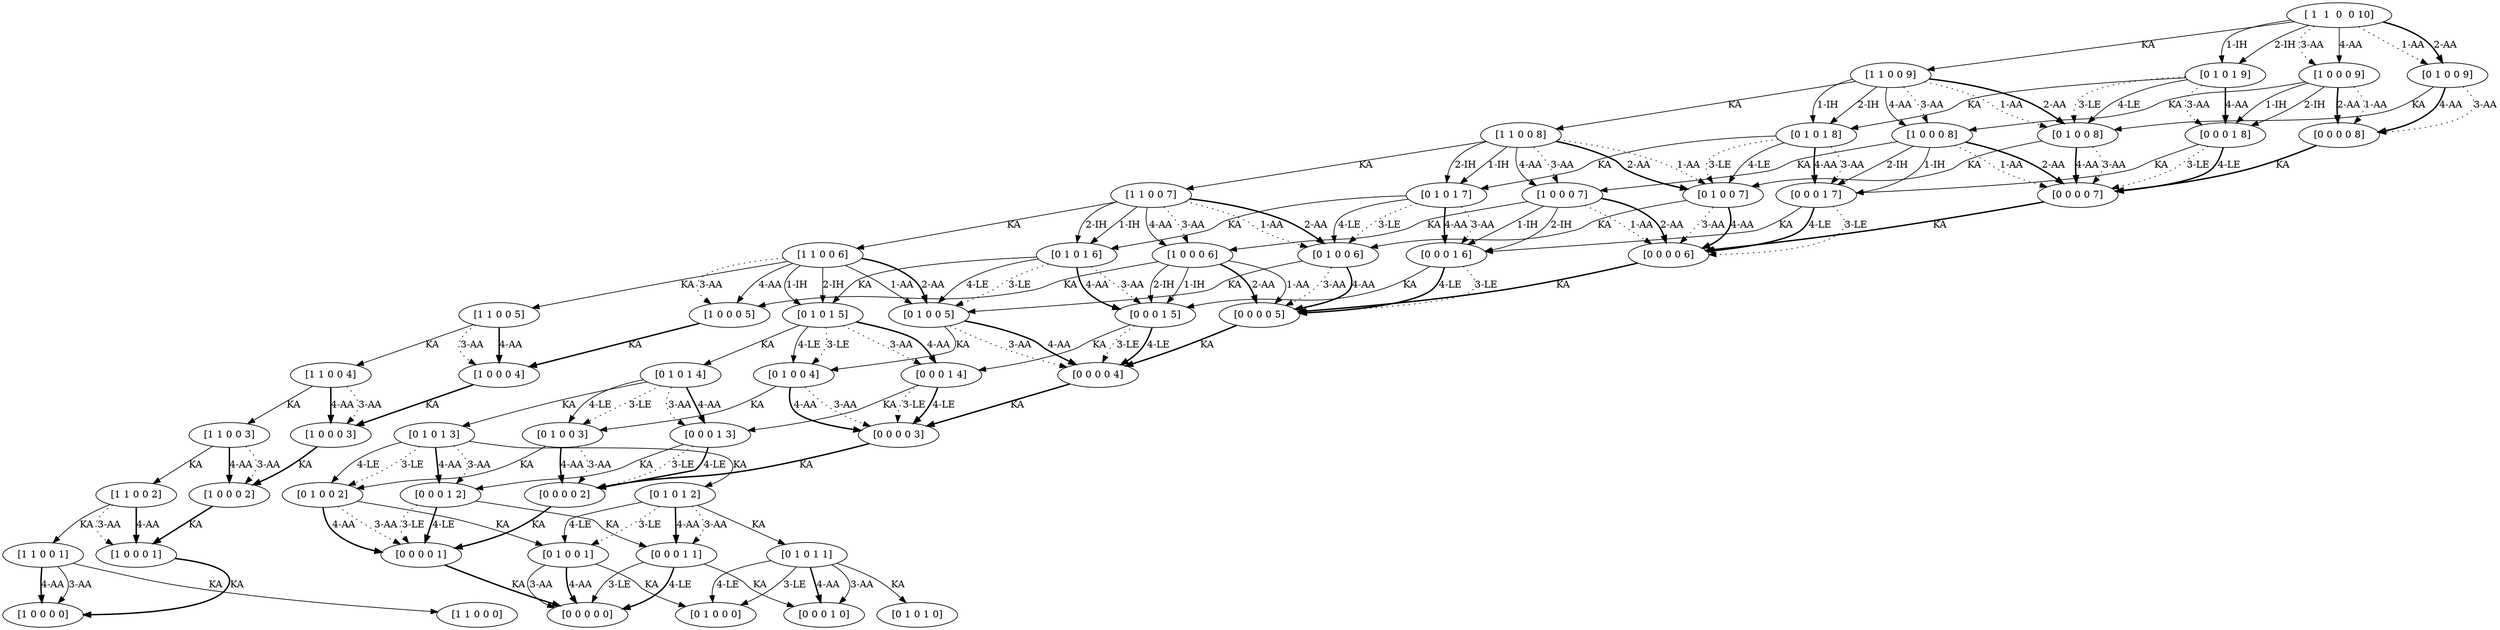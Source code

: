 digraph  {
	node [label="\N"];
	128	 [capacity="[0 1]",
		label="[0 1 0 0 7]",
		stock="[0 0]",
		time=7,
		value=3956.75];
	171	 [capacity="[0 0]",
		label="[0 0 0 0 6]",
		stock="[0 0]",
		time=6,
		value=0.0];
	128 -> 171 [key=3,
	goal="[0 0 0 0 6]",
	label="3-AA",
	modus=AA,
	not_best_politic=True,
	op=0,
	revenue=0,
	style=dotted,
	time=7,
	weight=0,
	weight_goal=0.0];
128 -> 171 [key=4,
goal="[0 0 0 0 6]",
label="4-AA",
modus=AA,
not_best_politic=False,
op=1,
revenue=5000,
style=bold,
time=7,
weight=1304.0,
weight_goal=0.0];
127 [capacity="[0 1]",
label="[0 1 0 0 6]",
stock="[0 0]",
time=6,
value=3696.0];
128 -> 127 [key=0,
goal="[0 1 0 0 6]",
label=KA,
modus=KA,
not_best_politic=True,
revenue=0,
time=7,
weight=0.0,
weight_goal=3696.0];
129 [capacity="[0 1]",
label="[0 1 0 0 8]",
stock="[0 0]",
time=8,
value=4165.38];
129 -> 128 [key=0,
goal="[0 1 0 0 7]",
label=KA,
modus=KA,
not_best_politic=True,
revenue=0,
time=8,
weight=0.0,
weight_goal=3956.75];
172 [capacity="[0 0]",
label="[0 0 0 0 7]",
stock="[0 0]",
time=7,
value=0.0];
129 -> 172 [key=3,
goal="[0 0 0 0 7]",
label="3-AA",
modus=AA,
not_best_politic=True,
op=0,
revenue=0,
style=dotted,
time=8,
weight=0,
weight_goal=0.0];
129 -> 172 [key=4,
goal="[0 0 0 0 7]",
label="4-AA",
modus=AA,
not_best_politic=False,
op=1,
revenue=5000,
style=bold,
time=8,
weight=1043.25,
weight_goal=0.0];
130 [capacity="[0 1]",
label="[0 1 0 0 9]",
stock="[0 0]",
time=9,
value=4332.25];
130 -> 129 [key=0,
goal="[0 1 0 0 8]",
label=KA,
modus=KA,
not_best_politic=True,
revenue=0,
time=9,
weight=0.0,
weight_goal=4165.38];
173 [capacity="[0 0]",
label="[0 0 0 0 8]",
stock="[0 0]",
time=8,
value=0.0];
130 -> 173 [key=3,
goal="[0 0 0 0 8]",
label="3-AA",
modus=AA,
not_best_politic=True,
op=0,
revenue=0,
style=dotted,
time=9,
weight=0,
weight_goal=0.0];
130 -> 173 [key=4,
goal="[0 0 0 0 8]",
label="4-AA",
modus=AA,
not_best_politic=False,
op=1,
revenue=5000,
style=bold,
time=9,
weight=834.625,
weight_goal=0.0];
43 [capacity="[1 1]",
label="[ 1  1  0  0 10]",
stock="[0 0]",
time=10,
value=8897.5];
43 -> 130 [key=1,
goal="[0 1 0 0 9]",
label="1-AA",
modus=AA,
not_best_politic=True,
op=0,
revenue=0,
style=dotted,
time=10,
weight=0,
weight_goal=4332.25];
43 -> 130 [key=2,
goal="[0 1 0 0 9]",
label="2-AA",
modus=AA,
not_best_politic=False,
op=1,
revenue=5000,
style=bold,
time=10,
weight=752.75,
weight_goal=4332.25];
42 [capacity="[1 1]",
label="[1 1 0 0 9]",
stock="[0 0]",
time=9,
value=8579.5];
43 -> 42 [key=0,
goal="[1 1 0 0 9]",
label=KA,
modus=KA,
not_best_politic=True,
revenue=0,
time=10,
weight=0.0,
weight_goal=8579.5];
119 [capacity="[0 1]",
label="[0 1 0 1 9]",
stock="[0 1]",
time=9,
value=8664.5];
43 -> 119 [key=1,
goal="[0 1 0 1 9]",
label="1-IH",
modus=IH,
not_best_politic=True,
op=1,
revenue=0,
time=10,
weight=85.0,
weight_goal=8664.5];
43 -> 119 [key=2,
goal="[0 1 0 1 9]",
label="2-IH",
modus=IH,
not_best_politic=True,
op=1,
revenue=0,
time=10,
weight=85.0,
weight_goal=8664.5];
86 [capacity="[1 0]",
label="[1 0 0 0 9]",
stock="[0 0]",
time=9,
value=4247.12];
43 -> 86 [key=3,
goal="[1 0 0 0 9]",
label="3-AA",
modus=AA,
not_best_politic=True,
op=0,
revenue=0,
style=dotted,
time=10,
weight=0,
weight_goal=4247.12];
43 -> 86 [key=4,
goal="[1 0 0 0 9]",
label="4-AA",
modus=AA,
not_best_politic=True,
op=1,
revenue=5000,
time=10,
weight=667.625,
weight_goal=4247.12];
154 [capacity="[0 0]",
label="[0 0 0 1 0]",
stock="[0 1]",
time=0,
value=0.0];
155 [capacity="[0 0]",
label="[0 0 0 1 1]",
stock="[0 1]",
time=1,
value=1020.0];
155 -> 154 [key=0,
goal="[0 0 0 1 0]",
label=KA,
modus=KA,
not_best_politic=True,
revenue=0,
time=1,
weight=0.0,
weight_goal=0.0];
165 [capacity="[0 0]",
label="[0 0 0 0 0]",
stock="[0 0]",
time=0,
value=0.0];
155 -> 165 [key=3,
goal="[0 0 0 0 0]",
label="3-LE",
modus=LE,
not_best_politic=True,
op=1,
revenue=100,
time=1,
weight=100.0,
weight_goal=0.0];
155 -> 165 [key=4,
goal="[0 0 0 0 0]",
label="4-LE",
modus=LE,
not_best_politic=False,
op=1,
revenue=5000,
style=bold,
time=1,
weight=5000.0,
weight_goal=0.0];
156 [capacity="[0 0]",
label="[0 0 0 1 2]",
stock="[0 1]",
time=2,
value=1816.0];
156 -> 155 [key=0,
goal="[0 0 0 1 1]",
label=KA,
modus=KA,
not_best_politic=True,
revenue=0,
time=2,
weight=0.0,
weight_goal=1020.0];
166 [capacity="[0 0]",
label="[0 0 0 0 1]",
stock="[0 0]",
time=1,
value=0.0];
156 -> 166 [key=3,
goal="[0 0 0 0 1]",
label="3-LE",
modus=LE,
not_best_politic=True,
op=0,
revenue=0,
style=dotted,
time=2,
weight=0,
weight_goal=0.0];
156 -> 166 [key=4,
goal="[0 0 0 0 1]",
label="4-LE",
modus=LE,
not_best_politic=False,
op=1,
revenue=5000,
style=bold,
time=2,
weight=3980.0,
weight_goal=0.0];
157 [capacity="[0 0]",
label="[0 0 0 1 3]",
stock="[0 1]",
time=3,
value=2453.0];
157 -> 156 [key=0,
goal="[0 0 0 1 2]",
label=KA,
modus=KA,
not_best_politic=True,
revenue=0,
time=3,
weight=0.0,
weight_goal=1816.0];
167 [capacity="[0 0]",
label="[0 0 0 0 2]",
stock="[0 0]",
time=2,
value=0.0];
157 -> 167 [key=3,
goal="[0 0 0 0 2]",
label="3-LE",
modus=LE,
not_best_politic=True,
op=0,
revenue=0,
style=dotted,
time=3,
weight=0,
weight_goal=0.0];
157 -> 167 [key=4,
goal="[0 0 0 0 2]",
label="4-LE",
modus=LE,
not_best_politic=False,
op=1,
revenue=5000,
style=bold,
time=3,
weight=3184.0,
weight_goal=0.0];
158 [capacity="[0 0]",
label="[0 0 0 1 4]",
stock="[0 1]",
time=4,
value=2962.5];
158 -> 157 [key=0,
goal="[0 0 0 1 3]",
label=KA,
modus=KA,
not_best_politic=True,
revenue=0,
time=4,
weight=0.0,
weight_goal=2453.0];
168 [capacity="[0 0]",
label="[0 0 0 0 3]",
stock="[0 0]",
time=3,
value=0.0];
158 -> 168 [key=3,
goal="[0 0 0 0 3]",
label="3-LE",
modus=LE,
not_best_politic=True,
op=0,
revenue=0,
style=dotted,
time=4,
weight=0,
weight_goal=0.0];
158 -> 168 [key=4,
goal="[0 0 0 0 3]",
label="4-LE",
modus=LE,
not_best_politic=False,
op=1,
revenue=5000,
style=bold,
time=4,
weight=2547.0,
weight_goal=0.0];
159 [capacity="[0 0]",
label="[0 0 0 1 5]",
stock="[0 1]",
time=5,
value=3370.0];
159 -> 158 [key=0,
goal="[0 0 0 1 4]",
label=KA,
modus=KA,
not_best_politic=True,
revenue=0,
time=5,
weight=0.0,
weight_goal=2962.5];
169 [capacity="[0 0]",
label="[0 0 0 0 4]",
stock="[0 0]",
time=4,
value=0.0];
159 -> 169 [key=3,
goal="[0 0 0 0 4]",
label="3-LE",
modus=LE,
not_best_politic=True,
op=0,
revenue=0,
style=dotted,
time=5,
weight=0,
weight_goal=0.0];
159 -> 169 [key=4,
goal="[0 0 0 0 4]",
label="4-LE",
modus=LE,
not_best_politic=False,
op=1,
revenue=5000,
style=bold,
time=5,
weight=2037.5,
weight_goal=0.0];
160 [capacity="[0 0]",
label="[0 0 0 1 6]",
stock="[0 1]",
time=6,
value=3696.0];
160 -> 159 [key=0,
goal="[0 0 0 1 5]",
label=KA,
modus=KA,
not_best_politic=True,
revenue=0,
time=6,
weight=0.0,
weight_goal=3370.0];
170 [capacity="[0 0]",
label="[0 0 0 0 5]",
stock="[0 0]",
time=5,
value=0.0];
160 -> 170 [key=3,
goal="[0 0 0 0 5]",
label="3-LE",
modus=LE,
not_best_politic=True,
op=0,
revenue=0,
style=dotted,
time=6,
weight=0,
weight_goal=0.0];
160 -> 170 [key=4,
goal="[0 0 0 0 5]",
label="4-LE",
modus=LE,
not_best_politic=False,
op=1,
revenue=5000,
style=bold,
time=6,
weight=1630.0,
weight_goal=0.0];
33 [capacity="[1 1]",
label="[1 1 0 0 0]",
stock="[0 0]",
time=0,
value=0.0];
34 [capacity="[1 1]",
label="[1 1 0 0 1]",
stock="[0 0]",
time=1,
value=1020.0];
34 -> 33 [key=0,
goal="[1 1 0 0 0]",
label=KA,
modus=KA,
not_best_politic=True,
revenue=0,
time=1,
weight=0.0,
weight_goal=0.0];
77 [capacity="[1 0]",
label="[1 0 0 0 0]",
stock="[0 0]",
time=0,
value=0.0];
34 -> 77 [key=3,
goal="[1 0 0 0 0]",
label="3-AA",
modus=AA,
not_best_politic=True,
op=1,
revenue=100,
time=1,
weight=100.0,
weight_goal=0.0];
34 -> 77 [key=4,
goal="[1 0 0 0 0]",
label="4-AA",
modus=AA,
not_best_politic=False,
op=1,
revenue=5000,
style=bold,
time=1,
weight=5000.0,
weight_goal=0.0];
35 [capacity="[1 1]",
label="[1 1 0 0 2]",
stock="[0 0]",
time=2,
value=1816.0];
35 -> 34 [key=0,
goal="[1 1 0 0 1]",
label=KA,
modus=KA,
not_best_politic=True,
revenue=0,
time=2,
weight=0.0,
weight_goal=1020.0];
78 [capacity="[1 0]",
label="[1 0 0 0 1]",
stock="[0 0]",
time=1,
value=0.0];
35 -> 78 [key=3,
goal="[1 0 0 0 1]",
label="3-AA",
modus=AA,
not_best_politic=True,
op=0,
revenue=0,
style=dotted,
time=2,
weight=0,
weight_goal=0.0];
35 -> 78 [key=4,
goal="[1 0 0 0 1]",
label="4-AA",
modus=AA,
not_best_politic=False,
op=1,
revenue=5000,
style=bold,
time=2,
weight=3980.0,
weight_goal=0.0];
36 [capacity="[1 1]",
label="[1 1 0 0 3]",
stock="[0 0]",
time=3,
value=2453.0];
36 -> 35 [key=0,
goal="[1 1 0 0 2]",
label=KA,
modus=KA,
not_best_politic=True,
revenue=0,
time=3,
weight=0.0,
weight_goal=1816.0];
79 [capacity="[1 0]",
label="[1 0 0 0 2]",
stock="[0 0]",
time=2,
value=0.0];
36 -> 79 [key=3,
goal="[1 0 0 0 2]",
label="3-AA",
modus=AA,
not_best_politic=True,
op=0,
revenue=0,
style=dotted,
time=3,
weight=0,
weight_goal=0.0];
36 -> 79 [key=4,
goal="[1 0 0 0 2]",
label="4-AA",
modus=AA,
not_best_politic=False,
op=1,
revenue=5000,
style=bold,
time=3,
weight=3184.0,
weight_goal=0.0];
37 [capacity="[1 1]",
label="[1 1 0 0 4]",
stock="[0 0]",
time=4,
value=2962.5];
37 -> 36 [key=0,
goal="[1 1 0 0 3]",
label=KA,
modus=KA,
not_best_politic=True,
revenue=0,
time=4,
weight=0.0,
weight_goal=2453.0];
80 [capacity="[1 0]",
label="[1 0 0 0 3]",
stock="[0 0]",
time=3,
value=0.0];
37 -> 80 [key=3,
goal="[1 0 0 0 3]",
label="3-AA",
modus=AA,
not_best_politic=True,
op=0,
revenue=0,
style=dotted,
time=4,
weight=0,
weight_goal=0.0];
37 -> 80 [key=4,
goal="[1 0 0 0 3]",
label="4-AA",
modus=AA,
not_best_politic=False,
op=1,
revenue=5000,
style=bold,
time=4,
weight=2547.0,
weight_goal=0.0];
38 [capacity="[1 1]",
label="[1 1 0 0 5]",
stock="[0 0]",
time=5,
value=3370.0];
38 -> 37 [key=0,
goal="[1 1 0 0 4]",
label=KA,
modus=KA,
not_best_politic=True,
revenue=0,
time=5,
weight=0.0,
weight_goal=2962.5];
81 [capacity="[1 0]",
label="[1 0 0 0 4]",
stock="[0 0]",
time=4,
value=0.0];
38 -> 81 [key=3,
goal="[1 0 0 0 4]",
label="3-AA",
modus=AA,
not_best_politic=True,
op=0,
revenue=0,
style=dotted,
time=5,
weight=0,
weight_goal=0.0];
38 -> 81 [key=4,
goal="[1 0 0 0 4]",
label="4-AA",
modus=AA,
not_best_politic=False,
op=1,
revenue=5000,
style=bold,
time=5,
weight=2037.5,
weight_goal=0.0];
167 -> 166 [key=0,
goal="[0 0 0 0 1]",
label=KA,
modus=KA,
not_best_politic=False,
revenue=0,
style=bold,
time=2,
weight=0.0,
weight_goal=0.0];
168 -> 167 [key=0,
goal="[0 0 0 0 2]",
label=KA,
modus=KA,
not_best_politic=False,
revenue=0,
style=bold,
time=3,
weight=0.0,
weight_goal=0.0];
169 -> 168 [key=0,
goal="[0 0 0 0 3]",
label=KA,
modus=KA,
not_best_politic=False,
revenue=0,
style=bold,
time=4,
weight=0.0,
weight_goal=0.0];
170 -> 169 [key=0,
goal="[0 0 0 0 4]",
label=KA,
modus=KA,
not_best_politic=False,
revenue=0,
style=bold,
time=5,
weight=0.0,
weight_goal=0.0];
171 -> 170 [key=0,
goal="[0 0 0 0 5]",
label=KA,
modus=KA,
not_best_politic=False,
revenue=0,
style=bold,
time=6,
weight=0.0,
weight_goal=0.0];
172 -> 171 [key=0,
goal="[0 0 0 0 6]",
label=KA,
modus=KA,
not_best_politic=False,
revenue=0,
style=bold,
time=7,
weight=0.0,
weight_goal=0.0];
173 -> 172 [key=0,
goal="[0 0 0 0 7]",
label=KA,
modus=KA,
not_best_politic=False,
revenue=0,
style=bold,
time=8,
weight=0.0,
weight_goal=0.0];
40 [capacity="[1 1]",
label="[1 1 0 0 7]",
stock="[0 0]",
time=7,
value=7382.0];
83 [capacity="[1 0]",
label="[1 0 0 0 6]",
stock="[0 0]",
time=6,
value=2368.0];
40 -> 83 [key=3,
goal="[1 0 0 0 6]",
label="3-AA",
modus=AA,
not_best_politic=True,
op=0,
revenue=0,
style=dotted,
time=7,
weight=0,
weight_goal=2368.0];
40 -> 83 [key=4,
goal="[1 0 0 0 6]",
label="4-AA",
modus=AA,
not_best_politic=True,
op=1,
revenue=5000,
time=7,
weight=1304.0,
weight_goal=2368.0];
39 [capacity="[1 1]",
label="[1 1 0 0 6]",
stock="[0 0]",
time=6,
value=6064.0];
40 -> 39 [key=0,
goal="[1 1 0 0 6]",
label=KA,
modus=KA,
not_best_politic=True,
revenue=0,
time=7,
weight=0.0,
weight_goal=6064.0];
116 [capacity="[0 1]",
label="[0 1 0 1 6]",
stock="[0 1]",
time=6,
value=7392.0];
40 -> 116 [key=1,
goal="[0 1 0 1 6]",
label="1-IH",
modus=IH,
not_best_politic=True,
op=1,
revenue=0,
time=7,
weight=1328.0,
weight_goal=7392.0];
40 -> 116 [key=2,
goal="[0 1 0 1 6]",
label="2-IH",
modus=IH,
not_best_politic=True,
op=1,
revenue=0,
time=7,
weight=1328.0,
weight_goal=7392.0];
40 -> 127 [key=1,
goal="[0 1 0 0 6]",
label="1-AA",
modus=AA,
not_best_politic=True,
op=0,
revenue=0,
style=dotted,
time=7,
weight=0,
weight_goal=3696.0];
40 -> 127 [key=2,
goal="[0 1 0 0 6]",
label="2-AA",
modus=AA,
not_best_politic=False,
op=1,
revenue=5000,
style=bold,
time=7,
weight=2632.0,
weight_goal=3696.0];
42 -> 129 [key=1,
goal="[0 1 0 0 8]",
label="1-AA",
modus=AA,
not_best_politic=True,
op=0,
revenue=0,
style=dotted,
time=9,
weight=0,
weight_goal=4165.38];
42 -> 129 [key=2,
goal="[0 1 0 0 8]",
label="2-AA",
modus=AA,
not_best_politic=False,
op=1,
revenue=5000,
style=bold,
time=9,
weight=1046.75,
weight_goal=4165.38];
85 [capacity="[1 0]",
label="[1 0 0 0 8]",
stock="[0 0]",
time=8,
value=3952.62];
42 -> 85 [key=3,
goal="[1 0 0 0 8]",
label="3-AA",
modus=AA,
not_best_politic=True,
op=0,
revenue=0,
style=dotted,
time=9,
weight=0,
weight_goal=3952.62];
42 -> 85 [key=4,
goal="[1 0 0 0 8]",
label="4-AA",
modus=AA,
not_best_politic=True,
op=1,
revenue=5000,
time=9,
weight=834.0,
weight_goal=3952.62];
118 [capacity="[0 1]",
label="[0 1 0 1 8]",
stock="[0 1]",
time=8,
value=8330.75];
42 -> 118 [key=1,
goal="[0 1 0 1 8]",
label="1-IH",
modus=IH,
not_best_politic=True,
op=1,
revenue=0,
time=9,
weight=212.125,
weight_goal=8330.75];
42 -> 118 [key=2,
goal="[0 1 0 1 8]",
label="2-IH",
modus=IH,
not_best_politic=True,
op=1,
revenue=0,
time=9,
weight=212.125,
weight_goal=8330.75];
41 [capacity="[1 1]",
label="[1 1 0 0 8]",
stock="[0 0]",
time=8,
value=8118.62];
42 -> 41 [key=0,
goal="[1 1 0 0 8]",
label=KA,
modus=KA,
not_best_politic=True,
revenue=0,
time=9,
weight=0.0,
weight_goal=8118.62];
161 [capacity="[0 0]",
label="[0 0 0 1 7]",
stock="[0 1]",
time=7,
value=3956.75];
161 -> 160 [key=0,
goal="[0 0 0 1 6]",
label=KA,
modus=KA,
not_best_politic=True,
revenue=0,
time=7,
weight=0.0,
weight_goal=3696.0];
161 -> 171 [key=3,
goal="[0 0 0 0 6]",
label="3-LE",
modus=LE,
not_best_politic=True,
op=0,
revenue=0,
style=dotted,
time=7,
weight=0,
weight_goal=0.0];
161 -> 171 [key=4,
goal="[0 0 0 0 6]",
label="4-LE",
modus=LE,
not_best_politic=False,
op=1,
revenue=5000,
style=bold,
time=7,
weight=1304.0,
weight_goal=0.0];
119 -> 129 [key=3,
goal="[0 1 0 0 8]",
label="3-LE",
modus=LE,
not_best_politic=True,
op=0,
revenue=0,
style=dotted,
time=9,
weight=0,
weight_goal=4165.38];
119 -> 129 [key=4,
goal="[0 1 0 0 8]",
label="4-LE",
modus=LE,
not_best_politic=True,
op=1,
revenue=5000,
time=9,
weight=834.625,
weight_goal=4165.38];
162 [capacity="[0 0]",
label="[0 0 0 1 8]",
stock="[0 1]",
time=8,
value=4165.38];
119 -> 162 [key=3,
goal="[0 0 0 1 8]",
label="3-AA",
modus=AA,
not_best_politic=True,
op=0,
revenue=0,
style=dotted,
time=9,
weight=0,
weight_goal=4165.38];
119 -> 162 [key=4,
goal="[0 0 0 1 8]",
label="4-AA",
modus=AA,
not_best_politic=False,
op=1,
revenue=5000,
style=bold,
time=9,
weight=834.625,
weight_goal=4165.38];
119 -> 118 [key=0,
goal="[0 1 0 1 8]",
label=KA,
modus=KA,
not_best_politic=True,
revenue=0,
time=9,
weight=0.0,
weight_goal=8330.75];
162 -> 172 [key=3,
goal="[0 0 0 0 7]",
label="3-LE",
modus=LE,
not_best_politic=True,
op=0,
revenue=0,
style=dotted,
time=8,
weight=0,
weight_goal=0.0];
162 -> 172 [key=4,
goal="[0 0 0 0 7]",
label="4-LE",
modus=LE,
not_best_politic=False,
op=1,
revenue=5000,
style=bold,
time=8,
weight=1043.25,
weight_goal=0.0];
162 -> 161 [key=0,
goal="[0 0 0 1 7]",
label=KA,
modus=KA,
not_best_politic=True,
revenue=0,
time=8,
weight=0.0,
weight_goal=3956.75];
78 -> 77 [key=0,
goal="[1 0 0 0 0]",
label=KA,
modus=KA,
not_best_politic=False,
revenue=0,
style=bold,
time=1,
weight=0.0,
weight_goal=0.0];
80 -> 79 [key=0,
goal="[1 0 0 0 2]",
label=KA,
modus=KA,
not_best_politic=False,
revenue=0,
style=bold,
time=3,
weight=0.0,
weight_goal=0.0];
81 -> 80 [key=0,
goal="[1 0 0 0 3]",
label=KA,
modus=KA,
not_best_politic=False,
revenue=0,
style=bold,
time=4,
weight=0.0,
weight_goal=0.0];
82 [capacity="[1 0]",
label="[1 0 0 0 5]",
stock="[0 0]",
time=5,
value=0.0];
82 -> 81 [key=0,
goal="[1 0 0 0 4]",
label=KA,
modus=KA,
not_best_politic=False,
revenue=0,
style=bold,
time=5,
weight=0.0,
weight_goal=0.0];
83 -> 159 [key=1,
goal="[0 0 0 1 5]",
label="1-IH",
modus=IH,
not_best_politic=True,
op=1,
revenue=0,
time=6,
weight=3370.0,
weight_goal=3370.0];
83 -> 159 [key=2,
goal="[0 0 0 1 5]",
label="2-IH",
modus=IH,
not_best_politic=True,
op=1,
revenue=0,
time=6,
weight=3370.0,
weight_goal=3370.0];
83 -> 170 [key=1,
goal="[0 0 0 0 5]",
label="1-AA",
modus=AA,
not_best_politic=True,
op=1,
revenue=100,
time=6,
weight=100.0,
weight_goal=0.0];
83 -> 170 [key=2,
goal="[0 0 0 0 5]",
label="2-AA",
modus=AA,
not_best_politic=False,
op=1,
revenue=5000,
style=bold,
time=6,
weight=5000.0,
weight_goal=0.0];
83 -> 82 [key=0,
goal="[1 0 0 0 5]",
label=KA,
modus=KA,
not_best_politic=True,
revenue=0,
time=6,
weight=0.0,
weight_goal=0.0];
84 [capacity="[1 0]",
label="[1 0 0 0 7]",
stock="[0 0]",
time=7,
value=3425.5];
84 -> 160 [key=1,
goal="[0 0 0 1 6]",
label="1-IH",
modus=IH,
not_best_politic=True,
op=1,
revenue=0,
time=7,
weight=1328.0,
weight_goal=3696.0];
84 -> 160 [key=2,
goal="[0 0 0 1 6]",
label="2-IH",
modus=IH,
not_best_politic=True,
op=1,
revenue=0,
time=7,
weight=1328.0,
weight_goal=3696.0];
84 -> 171 [key=1,
goal="[0 0 0 0 6]",
label="1-AA",
modus=AA,
not_best_politic=True,
op=0,
revenue=0,
style=dotted,
time=7,
weight=0,
weight_goal=0.0];
84 -> 171 [key=2,
goal="[0 0 0 0 6]",
label="2-AA",
modus=AA,
not_best_politic=False,
op=1,
revenue=5000,
style=bold,
time=7,
weight=2632.0,
weight_goal=0.0];
84 -> 83 [key=0,
goal="[1 0 0 0 6]",
label=KA,
modus=KA,
not_best_politic=True,
revenue=0,
time=7,
weight=0.0,
weight_goal=2368.0];
85 -> 172 [key=1,
goal="[0 0 0 0 7]",
label="1-AA",
modus=AA,
not_best_politic=True,
op=0,
revenue=0,
style=dotted,
time=8,
weight=0,
weight_goal=0.0];
85 -> 172 [key=2,
goal="[0 0 0 0 7]",
label="2-AA",
modus=AA,
not_best_politic=False,
op=1,
revenue=5000,
style=bold,
time=8,
weight=1574.5,
weight_goal=0.0];
85 -> 161 [key=1,
goal="[0 0 0 1 7]",
label="1-IH",
modus=IH,
not_best_politic=True,
op=1,
revenue=0,
time=8,
weight=531.25,
weight_goal=3956.75];
85 -> 161 [key=2,
goal="[0 0 0 1 7]",
label="2-IH",
modus=IH,
not_best_politic=True,
op=1,
revenue=0,
time=8,
weight=531.25,
weight_goal=3956.75];
85 -> 84 [key=0,
goal="[1 0 0 0 7]",
label=KA,
modus=KA,
not_best_politic=True,
revenue=0,
time=8,
weight=0.0,
weight_goal=3425.5];
86 -> 173 [key=1,
goal="[0 0 0 0 8]",
label="1-AA",
modus=AA,
not_best_politic=True,
op=0,
revenue=0,
style=dotted,
time=9,
weight=0,
weight_goal=0.0];
86 -> 173 [key=2,
goal="[0 0 0 0 8]",
label="2-AA",
modus=AA,
not_best_politic=False,
op=1,
revenue=5000,
style=bold,
time=9,
weight=1047.38,
weight_goal=0.0];
86 -> 162 [key=1,
goal="[0 0 0 1 8]",
label="1-IH",
modus=IH,
not_best_politic=True,
op=1,
revenue=0,
time=9,
weight=212.75,
weight_goal=4165.38];
86 -> 162 [key=2,
goal="[0 0 0 1 8]",
label="2-IH",
modus=IH,
not_best_politic=True,
op=1,
revenue=0,
time=9,
weight=212.75,
weight_goal=4165.38];
86 -> 85 [key=0,
goal="[1 0 0 0 8]",
label=KA,
modus=KA,
not_best_politic=True,
revenue=0,
time=9,
weight=0.0,
weight_goal=3952.62];
79 -> 78 [key=0,
goal="[1 0 0 0 1]",
label=KA,
modus=KA,
not_best_politic=False,
revenue=0,
style=bold,
time=2,
weight=0.0,
weight_goal=0.0];
166 -> 165 [key=0,
goal="[0 0 0 0 0]",
label=KA,
modus=KA,
not_best_politic=False,
revenue=0,
style=bold,
time=1,
weight=0.0,
weight_goal=0.0];
39 -> 38 [key=0,
goal="[1 1 0 0 5]",
label=KA,
modus=KA,
not_best_politic=True,
revenue=0,
time=6,
weight=0.0,
weight_goal=3370.0];
39 -> 82 [key=3,
goal="[1 0 0 0 5]",
label="3-AA",
modus=AA,
not_best_politic=True,
op=0,
revenue=0,
style=dotted,
time=6,
weight=0,
weight_goal=0.0];
39 -> 82 [key=4,
goal="[1 0 0 0 5]",
label="4-AA",
modus=AA,
not_best_politic=True,
op=1,
revenue=5000,
time=6,
weight=1630.0,
weight_goal=0.0];
115 [capacity="[0 1]",
label="[0 1 0 1 5]",
stock="[0 1]",
time=5,
value=6740.0];
39 -> 115 [key=1,
goal="[0 1 0 1 5]",
label="1-IH",
modus=IH,
not_best_politic=True,
op=1,
revenue=0,
time=6,
weight=3370.0,
weight_goal=6740.0];
39 -> 115 [key=2,
goal="[0 1 0 1 5]",
label="2-IH",
modus=IH,
not_best_politic=True,
op=1,
revenue=0,
time=6,
weight=3370.0,
weight_goal=6740.0];
126 [capacity="[0 1]",
label="[0 1 0 0 5]",
stock="[0 0]",
time=5,
value=3370.0];
39 -> 126 [key=1,
goal="[0 1 0 0 5]",
label="1-AA",
modus=AA,
not_best_politic=True,
op=1,
revenue=100,
time=6,
weight=100.0,
weight_goal=3370.0];
39 -> 126 [key=2,
goal="[0 1 0 0 5]",
label="2-AA",
modus=AA,
not_best_politic=False,
op=1,
revenue=5000,
style=bold,
time=6,
weight=5000.0,
weight_goal=3370.0];
110 [capacity="[0 1]",
label="[0 1 0 1 0]",
stock="[0 1]",
time=0,
value=0.0];
111 [capacity="[0 1]",
label="[0 1 0 1 1]",
stock="[0 1]",
time=1,
value=2040.0];
111 -> 154 [key=3,
goal="[0 0 0 1 0]",
label="3-AA",
modus=AA,
not_best_politic=True,
op=1,
revenue=100,
time=1,
weight=100.0,
weight_goal=0.0];
111 -> 154 [key=4,
goal="[0 0 0 1 0]",
label="4-AA",
modus=AA,
not_best_politic=False,
op=1,
revenue=5000,
style=bold,
time=1,
weight=5000.0,
weight_goal=0.0];
111 -> 110 [key=0,
goal="[0 1 0 1 0]",
label=KA,
modus=KA,
not_best_politic=True,
revenue=0,
time=1,
weight=0.0,
weight_goal=0.0];
121 [capacity="[0 1]",
label="[0 1 0 0 0]",
stock="[0 0]",
time=0,
value=0.0];
111 -> 121 [key=3,
goal="[0 1 0 0 0]",
label="3-LE",
modus=LE,
not_best_politic=True,
op=1,
revenue=100,
time=1,
weight=100.0,
weight_goal=0.0];
111 -> 121 [key=4,
goal="[0 1 0 0 0]",
label="4-LE",
modus=LE,
not_best_politic=True,
op=1,
revenue=5000,
time=1,
weight=5000.0,
weight_goal=0.0];
112 [capacity="[0 1]",
label="[0 1 0 1 2]",
stock="[0 1]",
time=2,
value=3632.0];
112 -> 155 [key=3,
goal="[0 0 0 1 1]",
label="3-AA",
modus=AA,
not_best_politic=True,
op=0,
revenue=0,
style=dotted,
time=2,
weight=0,
weight_goal=1020.0];
112 -> 155 [key=4,
goal="[0 0 0 1 1]",
label="4-AA",
modus=AA,
not_best_politic=False,
op=1,
revenue=5000,
style=bold,
time=2,
weight=3980.0,
weight_goal=1020.0];
112 -> 111 [key=0,
goal="[0 1 0 1 1]",
label=KA,
modus=KA,
not_best_politic=True,
revenue=0,
time=2,
weight=0.0,
weight_goal=2040.0];
122 [capacity="[0 1]",
label="[0 1 0 0 1]",
stock="[0 0]",
time=1,
value=1020.0];
112 -> 122 [key=3,
goal="[0 1 0 0 1]",
label="3-LE",
modus=LE,
not_best_politic=True,
op=0,
revenue=0,
style=dotted,
time=2,
weight=0,
weight_goal=1020.0];
112 -> 122 [key=4,
goal="[0 1 0 0 1]",
label="4-LE",
modus=LE,
not_best_politic=True,
op=1,
revenue=5000,
time=2,
weight=3980.0,
weight_goal=1020.0];
113 [capacity="[0 1]",
label="[0 1 0 1 3]",
stock="[0 1]",
time=3,
value=4906.0];
113 -> 156 [key=3,
goal="[0 0 0 1 2]",
label="3-AA",
modus=AA,
not_best_politic=True,
op=0,
revenue=0,
style=dotted,
time=3,
weight=0,
weight_goal=1816.0];
113 -> 156 [key=4,
goal="[0 0 0 1 2]",
label="4-AA",
modus=AA,
not_best_politic=False,
op=1,
revenue=5000,
style=bold,
time=3,
weight=3184.0,
weight_goal=1816.0];
113 -> 112 [key=0,
goal="[0 1 0 1 2]",
label=KA,
modus=KA,
not_best_politic=True,
revenue=0,
time=3,
weight=0.0,
weight_goal=3632.0];
123 [capacity="[0 1]",
label="[0 1 0 0 2]",
stock="[0 0]",
time=2,
value=1816.0];
113 -> 123 [key=3,
goal="[0 1 0 0 2]",
label="3-LE",
modus=LE,
not_best_politic=True,
op=0,
revenue=0,
style=dotted,
time=3,
weight=0,
weight_goal=1816.0];
113 -> 123 [key=4,
goal="[0 1 0 0 2]",
label="4-LE",
modus=LE,
not_best_politic=True,
op=1,
revenue=5000,
time=3,
weight=3184.0,
weight_goal=1816.0];
114 [capacity="[0 1]",
label="[0 1 0 1 4]",
stock="[0 1]",
time=4,
value=5925.0];
114 -> 157 [key=3,
goal="[0 0 0 1 3]",
label="3-AA",
modus=AA,
not_best_politic=True,
op=0,
revenue=0,
style=dotted,
time=4,
weight=0,
weight_goal=2453.0];
114 -> 157 [key=4,
goal="[0 0 0 1 3]",
label="4-AA",
modus=AA,
not_best_politic=False,
op=1,
revenue=5000,
style=bold,
time=4,
weight=2547.0,
weight_goal=2453.0];
114 -> 113 [key=0,
goal="[0 1 0 1 3]",
label=KA,
modus=KA,
not_best_politic=True,
revenue=0,
time=4,
weight=0.0,
weight_goal=4906.0];
124 [capacity="[0 1]",
label="[0 1 0 0 3]",
stock="[0 0]",
time=3,
value=2453.0];
114 -> 124 [key=3,
goal="[0 1 0 0 3]",
label="3-LE",
modus=LE,
not_best_politic=True,
op=0,
revenue=0,
style=dotted,
time=4,
weight=0,
weight_goal=2453.0];
114 -> 124 [key=4,
goal="[0 1 0 0 3]",
label="4-LE",
modus=LE,
not_best_politic=True,
op=1,
revenue=5000,
time=4,
weight=2547.0,
weight_goal=2453.0];
115 -> 158 [key=3,
goal="[0 0 0 1 4]",
label="3-AA",
modus=AA,
not_best_politic=True,
op=0,
revenue=0,
style=dotted,
time=5,
weight=0,
weight_goal=2962.5];
115 -> 158 [key=4,
goal="[0 0 0 1 4]",
label="4-AA",
modus=AA,
not_best_politic=False,
op=1,
revenue=5000,
style=bold,
time=5,
weight=2037.5,
weight_goal=2962.5];
115 -> 114 [key=0,
goal="[0 1 0 1 4]",
label=KA,
modus=KA,
not_best_politic=True,
revenue=0,
time=5,
weight=0.0,
weight_goal=5925.0];
125 [capacity="[0 1]",
label="[0 1 0 0 4]",
stock="[0 0]",
time=4,
value=2962.5];
115 -> 125 [key=3,
goal="[0 1 0 0 4]",
label="3-LE",
modus=LE,
not_best_politic=True,
op=0,
revenue=0,
style=dotted,
time=5,
weight=0,
weight_goal=2962.5];
115 -> 125 [key=4,
goal="[0 1 0 0 4]",
label="4-LE",
modus=LE,
not_best_politic=True,
op=1,
revenue=5000,
time=5,
weight=2037.5,
weight_goal=2962.5];
116 -> 159 [key=3,
goal="[0 0 0 1 5]",
label="3-AA",
modus=AA,
not_best_politic=True,
op=0,
revenue=0,
style=dotted,
time=6,
weight=0,
weight_goal=3370.0];
116 -> 159 [key=4,
goal="[0 0 0 1 5]",
label="4-AA",
modus=AA,
not_best_politic=False,
op=1,
revenue=5000,
style=bold,
time=6,
weight=1630.0,
weight_goal=3370.0];
116 -> 115 [key=0,
goal="[0 1 0 1 5]",
label=KA,
modus=KA,
not_best_politic=True,
revenue=0,
time=6,
weight=0.0,
weight_goal=6740.0];
116 -> 126 [key=3,
goal="[0 1 0 0 5]",
label="3-LE",
modus=LE,
not_best_politic=True,
op=0,
revenue=0,
style=dotted,
time=6,
weight=0,
weight_goal=3370.0];
116 -> 126 [key=4,
goal="[0 1 0 0 5]",
label="4-LE",
modus=LE,
not_best_politic=True,
op=1,
revenue=5000,
time=6,
weight=1630.0,
weight_goal=3370.0];
117 [capacity="[0 1]",
label="[0 1 0 1 7]",
stock="[0 1]",
time=7,
value=7913.5];
117 -> 160 [key=3,
goal="[0 0 0 1 6]",
label="3-AA",
modus=AA,
not_best_politic=True,
op=0,
revenue=0,
style=dotted,
time=7,
weight=0,
weight_goal=3696.0];
117 -> 160 [key=4,
goal="[0 0 0 1 6]",
label="4-AA",
modus=AA,
not_best_politic=False,
op=1,
revenue=5000,
style=bold,
time=7,
weight=1304.0,
weight_goal=3696.0];
117 -> 116 [key=0,
goal="[0 1 0 1 6]",
label=KA,
modus=KA,
not_best_politic=True,
revenue=0,
time=7,
weight=0.0,
weight_goal=7392.0];
117 -> 127 [key=3,
goal="[0 1 0 0 6]",
label="3-LE",
modus=LE,
not_best_politic=True,
op=0,
revenue=0,
style=dotted,
time=7,
weight=0,
weight_goal=3696.0];
117 -> 127 [key=4,
goal="[0 1 0 0 6]",
label="4-LE",
modus=LE,
not_best_politic=True,
op=1,
revenue=5000,
time=7,
weight=1304.0,
weight_goal=3696.0];
118 -> 128 [key=3,
goal="[0 1 0 0 7]",
label="3-LE",
modus=LE,
not_best_politic=True,
op=0,
revenue=0,
style=dotted,
time=8,
weight=0,
weight_goal=3956.75];
118 -> 128 [key=4,
goal="[0 1 0 0 7]",
label="4-LE",
modus=LE,
not_best_politic=True,
op=1,
revenue=5000,
time=8,
weight=1043.25,
weight_goal=3956.75];
118 -> 161 [key=3,
goal="[0 0 0 1 7]",
label="3-AA",
modus=AA,
not_best_politic=True,
op=0,
revenue=0,
style=dotted,
time=8,
weight=0,
weight_goal=3956.75];
118 -> 161 [key=4,
goal="[0 0 0 1 7]",
label="4-AA",
modus=AA,
not_best_politic=False,
op=1,
revenue=5000,
style=bold,
time=8,
weight=1043.25,
weight_goal=3956.75];
118 -> 117 [key=0,
goal="[0 1 0 1 7]",
label=KA,
modus=KA,
not_best_politic=True,
revenue=0,
time=8,
weight=0.0,
weight_goal=7913.5];
41 -> 128 [key=1,
goal="[0 1 0 0 7]",
label="1-AA",
modus=AA,
not_best_politic=True,
op=0,
revenue=0,
style=dotted,
time=8,
weight=0,
weight_goal=3956.75];
41 -> 128 [key=2,
goal="[0 1 0 0 7]",
label="2-AA",
modus=AA,
not_best_politic=False,
op=1,
revenue=5000,
style=bold,
time=8,
weight=1574.75,
weight_goal=3956.75];
41 -> 40 [key=0,
goal="[1 1 0 0 7]",
label=KA,
modus=KA,
not_best_politic=True,
revenue=0,
time=8,
weight=0.0,
weight_goal=7382.0];
41 -> 84 [key=3,
goal="[1 0 0 0 7]",
label="3-AA",
modus=AA,
not_best_politic=True,
op=0,
revenue=0,
style=dotted,
time=8,
weight=0,
weight_goal=3425.5];
41 -> 84 [key=4,
goal="[1 0 0 0 7]",
label="4-AA",
modus=AA,
not_best_politic=True,
op=1,
revenue=5000,
time=8,
weight=1043.5,
weight_goal=3425.5];
41 -> 117 [key=1,
goal="[0 1 0 1 7]",
label="1-IH",
modus=IH,
not_best_politic=True,
op=1,
revenue=0,
time=8,
weight=531.5,
weight_goal=7913.5];
41 -> 117 [key=2,
goal="[0 1 0 1 7]",
label="2-IH",
modus=IH,
not_best_politic=True,
op=1,
revenue=0,
time=8,
weight=531.5,
weight_goal=7913.5];
122 -> 165 [key=3,
goal="[0 0 0 0 0]",
label="3-AA",
modus=AA,
not_best_politic=True,
op=1,
revenue=100,
time=1,
weight=100.0,
weight_goal=0.0];
122 -> 165 [key=4,
goal="[0 0 0 0 0]",
label="4-AA",
modus=AA,
not_best_politic=False,
op=1,
revenue=5000,
style=bold,
time=1,
weight=5000.0,
weight_goal=0.0];
122 -> 121 [key=0,
goal="[0 1 0 0 0]",
label=KA,
modus=KA,
not_best_politic=True,
revenue=0,
time=1,
weight=0.0,
weight_goal=0.0];
123 -> 166 [key=3,
goal="[0 0 0 0 1]",
label="3-AA",
modus=AA,
not_best_politic=True,
op=0,
revenue=0,
style=dotted,
time=2,
weight=0,
weight_goal=0.0];
123 -> 166 [key=4,
goal="[0 0 0 0 1]",
label="4-AA",
modus=AA,
not_best_politic=False,
op=1,
revenue=5000,
style=bold,
time=2,
weight=3980.0,
weight_goal=0.0];
123 -> 122 [key=0,
goal="[0 1 0 0 1]",
label=KA,
modus=KA,
not_best_politic=True,
revenue=0,
time=2,
weight=0.0,
weight_goal=1020.0];
124 -> 167 [key=3,
goal="[0 0 0 0 2]",
label="3-AA",
modus=AA,
not_best_politic=True,
op=0,
revenue=0,
style=dotted,
time=3,
weight=0,
weight_goal=0.0];
124 -> 167 [key=4,
goal="[0 0 0 0 2]",
label="4-AA",
modus=AA,
not_best_politic=False,
op=1,
revenue=5000,
style=bold,
time=3,
weight=3184.0,
weight_goal=0.0];
124 -> 123 [key=0,
goal="[0 1 0 0 2]",
label=KA,
modus=KA,
not_best_politic=True,
revenue=0,
time=3,
weight=0.0,
weight_goal=1816.0];
125 -> 168 [key=3,
goal="[0 0 0 0 3]",
label="3-AA",
modus=AA,
not_best_politic=True,
op=0,
revenue=0,
style=dotted,
time=4,
weight=0,
weight_goal=0.0];
125 -> 168 [key=4,
goal="[0 0 0 0 3]",
label="4-AA",
modus=AA,
not_best_politic=False,
op=1,
revenue=5000,
style=bold,
time=4,
weight=2547.0,
weight_goal=0.0];
125 -> 124 [key=0,
goal="[0 1 0 0 3]",
label=KA,
modus=KA,
not_best_politic=True,
revenue=0,
time=4,
weight=0.0,
weight_goal=2453.0];
126 -> 169 [key=3,
goal="[0 0 0 0 4]",
label="3-AA",
modus=AA,
not_best_politic=True,
op=0,
revenue=0,
style=dotted,
time=5,
weight=0,
weight_goal=0.0];
126 -> 169 [key=4,
goal="[0 0 0 0 4]",
label="4-AA",
modus=AA,
not_best_politic=False,
op=1,
revenue=5000,
style=bold,
time=5,
weight=2037.5,
weight_goal=0.0];
126 -> 125 [key=0,
goal="[0 1 0 0 4]",
label=KA,
modus=KA,
not_best_politic=True,
revenue=0,
time=5,
weight=0.0,
weight_goal=2962.5];
127 -> 170 [key=3,
goal="[0 0 0 0 5]",
label="3-AA",
modus=AA,
not_best_politic=True,
op=0,
revenue=0,
style=dotted,
time=6,
weight=0,
weight_goal=0.0];
127 -> 170 [key=4,
goal="[0 0 0 0 5]",
label="4-AA",
modus=AA,
not_best_politic=False,
op=1,
revenue=5000,
style=bold,
time=6,
weight=1630.0,
weight_goal=0.0];
127 -> 126 [key=0,
goal="[0 1 0 0 5]",
label=KA,
modus=KA,
not_best_politic=True,
revenue=0,
time=6,
weight=0.0,
weight_goal=3370.0];
}
